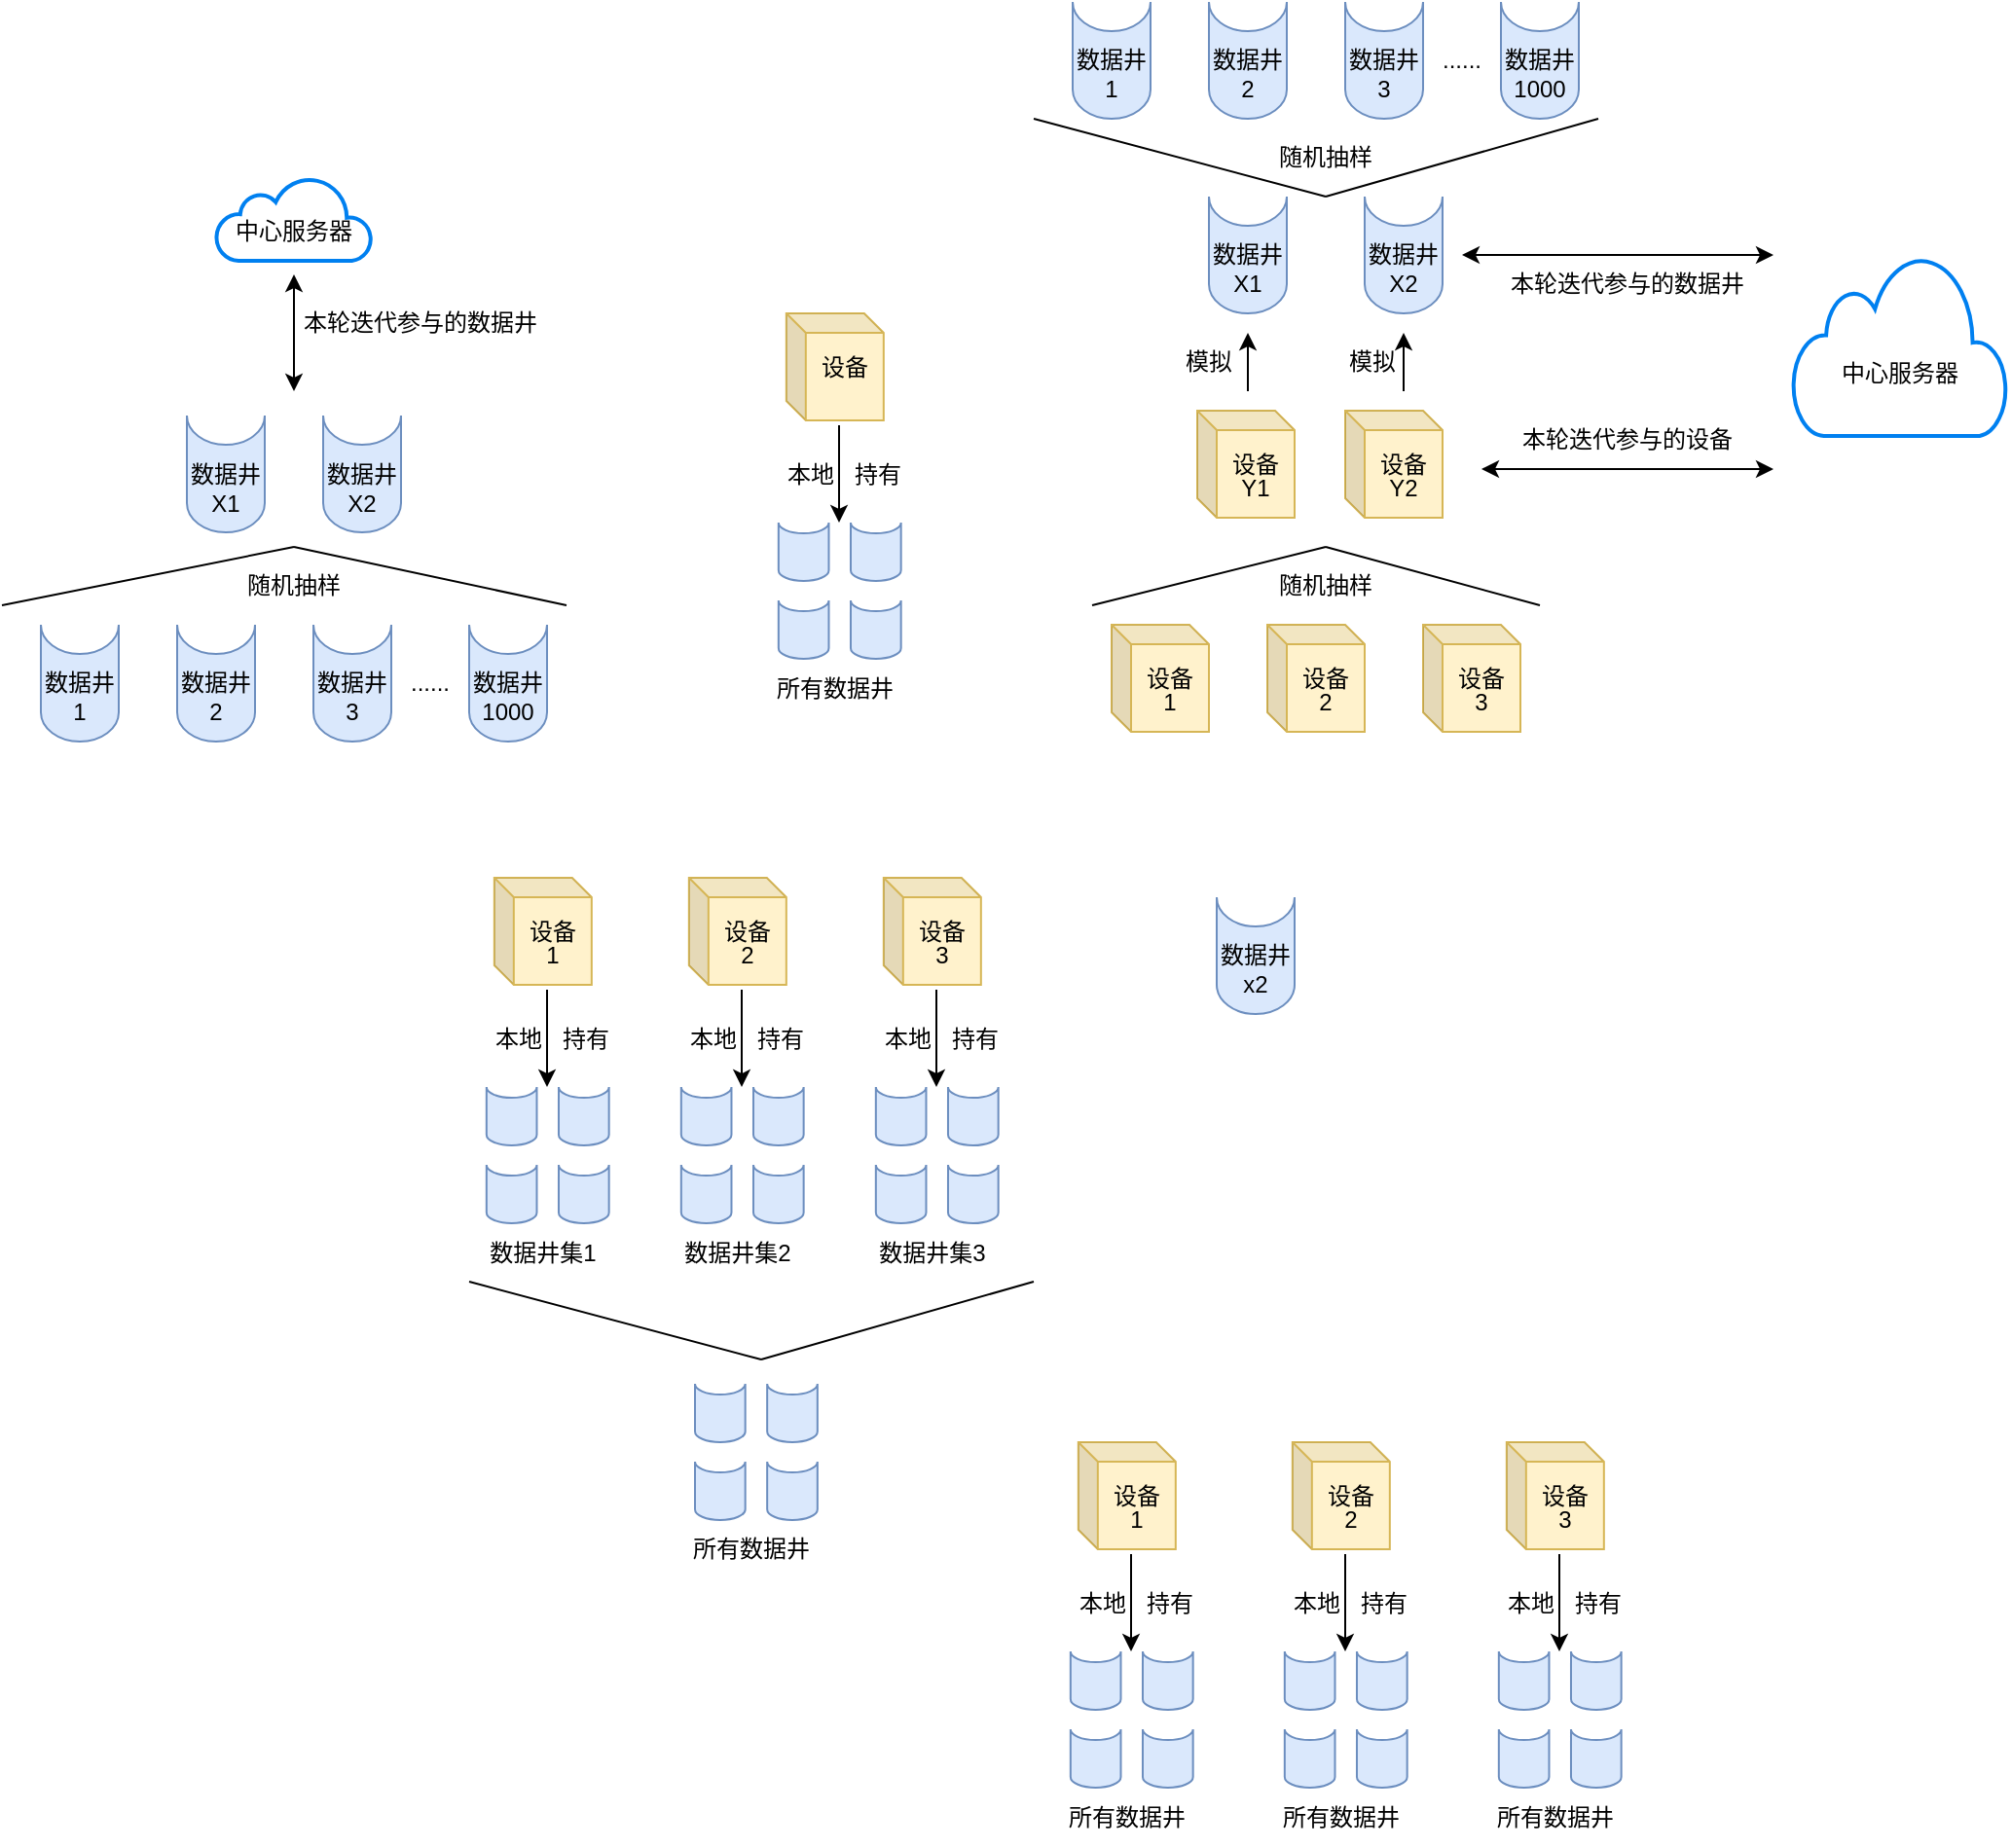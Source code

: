 <mxfile version="21.7.4" type="github">
  <diagram id="fN3Cbw2DqfhjiOd_NkiC" name="第 1 页">
    <mxGraphModel dx="1799" dy="522" grid="1" gridSize="10" guides="1" tooltips="1" connect="1" arrows="1" fold="1" page="1" pageScale="1" pageWidth="827" pageHeight="1169" math="0" shadow="0">
      <root>
        <mxCell id="0" />
        <mxCell id="1" parent="0" />
        <mxCell id="Ag0Fxl8VSpULCYmakODj-46" value="" style="group" parent="1" vertex="1" connectable="0">
          <mxGeometry x="334" y="510" width="60" height="60" as="geometry" />
        </mxCell>
        <mxCell id="Ag0Fxl8VSpULCYmakODj-47" value="" style="shape=cylinder3;whiteSpace=wrap;html=1;boundedLbl=1;backgroundOutline=1;size=15;lid=0;fillColor=#dae8fc;strokeColor=#6c8ebf;" parent="Ag0Fxl8VSpULCYmakODj-46" vertex="1">
          <mxGeometry x="10" width="40" height="60" as="geometry" />
        </mxCell>
        <mxCell id="Ag0Fxl8VSpULCYmakODj-48" value="数据井" style="text;html=1;strokeColor=none;fillColor=none;align=center;verticalAlign=middle;whiteSpace=wrap;rounded=0;" parent="Ag0Fxl8VSpULCYmakODj-46" vertex="1">
          <mxGeometry y="15" width="60" height="30" as="geometry" />
        </mxCell>
        <mxCell id="Ag0Fxl8VSpULCYmakODj-49" value="x2" style="text;html=1;strokeColor=none;fillColor=none;align=center;verticalAlign=middle;whiteSpace=wrap;rounded=0;" parent="Ag0Fxl8VSpULCYmakODj-46" vertex="1">
          <mxGeometry y="30" width="60" height="30" as="geometry" />
        </mxCell>
        <mxCell id="Ag0Fxl8VSpULCYmakODj-60" value="" style="group" parent="1" vertex="1" connectable="0">
          <mxGeometry x="370" y="370" width="60" height="55" as="geometry" />
        </mxCell>
        <mxCell id="Ag0Fxl8VSpULCYmakODj-61" value="" style="shape=cube;whiteSpace=wrap;html=1;boundedLbl=1;backgroundOutline=1;darkOpacity=0.05;darkOpacity2=0.1;size=10;fillColor=#fff2cc;strokeColor=#d6b656;" parent="Ag0Fxl8VSpULCYmakODj-60" vertex="1">
          <mxGeometry width="50" height="55" as="geometry" />
        </mxCell>
        <mxCell id="Ag0Fxl8VSpULCYmakODj-62" value="设备" style="text;html=1;strokeColor=none;fillColor=none;align=center;verticalAlign=middle;whiteSpace=wrap;rounded=0;" parent="Ag0Fxl8VSpULCYmakODj-60" vertex="1">
          <mxGeometry y="12.5" width="60" height="30" as="geometry" />
        </mxCell>
        <mxCell id="Ag0Fxl8VSpULCYmakODj-63" value="2" style="text;html=1;strokeColor=none;fillColor=none;align=center;verticalAlign=middle;whiteSpace=wrap;rounded=0;" parent="Ag0Fxl8VSpULCYmakODj-60" vertex="1">
          <mxGeometry y="25" width="60" height="30" as="geometry" />
        </mxCell>
        <mxCell id="Ag0Fxl8VSpULCYmakODj-66" value="" style="group" parent="1" vertex="1" connectable="0">
          <mxGeometry x="450" y="370" width="60" height="55" as="geometry" />
        </mxCell>
        <mxCell id="Ag0Fxl8VSpULCYmakODj-67" value="" style="shape=cube;whiteSpace=wrap;html=1;boundedLbl=1;backgroundOutline=1;darkOpacity=0.05;darkOpacity2=0.1;size=10;fillColor=#fff2cc;strokeColor=#d6b656;" parent="Ag0Fxl8VSpULCYmakODj-66" vertex="1">
          <mxGeometry width="50" height="55" as="geometry" />
        </mxCell>
        <mxCell id="Ag0Fxl8VSpULCYmakODj-68" value="设备" style="text;html=1;strokeColor=none;fillColor=none;align=center;verticalAlign=middle;whiteSpace=wrap;rounded=0;" parent="Ag0Fxl8VSpULCYmakODj-66" vertex="1">
          <mxGeometry y="12.5" width="60" height="30" as="geometry" />
        </mxCell>
        <mxCell id="Ag0Fxl8VSpULCYmakODj-69" value="3" style="text;html=1;strokeColor=none;fillColor=none;align=center;verticalAlign=middle;whiteSpace=wrap;rounded=0;" parent="Ag0Fxl8VSpULCYmakODj-66" vertex="1">
          <mxGeometry y="25" width="60" height="30" as="geometry" />
        </mxCell>
        <mxCell id="Ag0Fxl8VSpULCYmakODj-89" value="" style="group" parent="1" vertex="1" connectable="0">
          <mxGeometry x="100" y="210" width="82.91" height="207.5" as="geometry" />
        </mxCell>
        <mxCell id="Ag0Fxl8VSpULCYmakODj-10" value="" style="group" parent="Ag0Fxl8VSpULCYmakODj-89" vertex="1" connectable="0">
          <mxGeometry x="22.91" width="60" height="55" as="geometry" />
        </mxCell>
        <mxCell id="Ag0Fxl8VSpULCYmakODj-8" value="" style="shape=cube;whiteSpace=wrap;html=1;boundedLbl=1;backgroundOutline=1;darkOpacity=0.05;darkOpacity2=0.1;size=10;fillColor=#fff2cc;strokeColor=#d6b656;" parent="Ag0Fxl8VSpULCYmakODj-10" vertex="1">
          <mxGeometry width="50" height="55" as="geometry" />
        </mxCell>
        <mxCell id="Ag0Fxl8VSpULCYmakODj-7" value="设备" style="text;html=1;strokeColor=none;fillColor=none;align=center;verticalAlign=middle;whiteSpace=wrap;rounded=0;" parent="Ag0Fxl8VSpULCYmakODj-10" vertex="1">
          <mxGeometry y="12.5" width="60" height="30" as="geometry" />
        </mxCell>
        <mxCell id="Ag0Fxl8VSpULCYmakODj-85" value="" style="group" parent="Ag0Fxl8VSpULCYmakODj-89" vertex="1" connectable="0">
          <mxGeometry x="12.91" y="107.5" width="70" height="100" as="geometry" />
        </mxCell>
        <mxCell id="Ag0Fxl8VSpULCYmakODj-77" value="" style="shape=cylinder3;whiteSpace=wrap;html=1;boundedLbl=1;backgroundOutline=1;size=5.519;lid=0;fillColor=#dae8fc;strokeColor=#6c8ebf;" parent="Ag0Fxl8VSpULCYmakODj-85" vertex="1">
          <mxGeometry x="6" width="25.833" height="30" as="geometry" />
        </mxCell>
        <mxCell id="Ag0Fxl8VSpULCYmakODj-80" value="" style="shape=cylinder3;whiteSpace=wrap;html=1;boundedLbl=1;backgroundOutline=1;size=5.519;lid=0;fillColor=#dae8fc;strokeColor=#6c8ebf;" parent="Ag0Fxl8VSpULCYmakODj-85" vertex="1">
          <mxGeometry x="43.08" width="25.833" height="30" as="geometry" />
        </mxCell>
        <mxCell id="Ag0Fxl8VSpULCYmakODj-81" value="" style="shape=cylinder3;whiteSpace=wrap;html=1;boundedLbl=1;backgroundOutline=1;size=5.519;lid=0;fillColor=#dae8fc;strokeColor=#6c8ebf;" parent="Ag0Fxl8VSpULCYmakODj-85" vertex="1">
          <mxGeometry x="6" y="40" width="25.833" height="30" as="geometry" />
        </mxCell>
        <mxCell id="Ag0Fxl8VSpULCYmakODj-82" value="" style="shape=cylinder3;whiteSpace=wrap;html=1;boundedLbl=1;backgroundOutline=1;size=5.519;lid=0;fillColor=#dae8fc;strokeColor=#6c8ebf;" parent="Ag0Fxl8VSpULCYmakODj-85" vertex="1">
          <mxGeometry x="43.08" y="40" width="25.833" height="30" as="geometry" />
        </mxCell>
        <mxCell id="Ag0Fxl8VSpULCYmakODj-84" value="所有数据井" style="text;html=1;strokeColor=none;fillColor=none;align=center;verticalAlign=middle;whiteSpace=wrap;rounded=0;" parent="Ag0Fxl8VSpULCYmakODj-85" vertex="1">
          <mxGeometry y="70" width="70" height="30" as="geometry" />
        </mxCell>
        <mxCell id="Ag0Fxl8VSpULCYmakODj-86" value="" style="endArrow=classic;html=1;rounded=0;" parent="Ag0Fxl8VSpULCYmakODj-89" edge="1">
          <mxGeometry width="50" height="50" relative="1" as="geometry">
            <mxPoint x="50" y="57.5" as="sourcePoint" />
            <mxPoint x="50" y="107.5" as="targetPoint" />
          </mxGeometry>
        </mxCell>
        <mxCell id="Ag0Fxl8VSpULCYmakODj-87" value="持有" style="text;html=1;strokeColor=none;fillColor=none;align=center;verticalAlign=middle;whiteSpace=wrap;rounded=0;" parent="Ag0Fxl8VSpULCYmakODj-89" vertex="1">
          <mxGeometry x="40" y="67.5" width="60" height="30" as="geometry" />
        </mxCell>
        <mxCell id="Ag0Fxl8VSpULCYmakODj-91" value="本地" style="text;html=1;align=center;verticalAlign=middle;resizable=0;points=[];autosize=1;strokeColor=none;fillColor=none;" parent="Ag0Fxl8VSpULCYmakODj-89" vertex="1">
          <mxGeometry x="10" y="67.5" width="50" height="30" as="geometry" />
        </mxCell>
        <mxCell id="Ag0Fxl8VSpULCYmakODj-90" value="" style="group" parent="1" vertex="1" connectable="0">
          <mxGeometry x="-280" y="140" width="290" height="290" as="geometry" />
        </mxCell>
        <mxCell id="Ag0Fxl8VSpULCYmakODj-13" value="" style="group" parent="Ag0Fxl8VSpULCYmakODj-90" vertex="1" connectable="0">
          <mxGeometry x="110" width="80" height="43" as="geometry" />
        </mxCell>
        <mxCell id="Ag0Fxl8VSpULCYmakODj-11" value="" style="html=1;verticalLabelPosition=bottom;align=center;labelBackgroundColor=#ffffff;verticalAlign=top;strokeWidth=2;strokeColor=#0080F0;shadow=0;dashed=0;shape=mxgraph.ios7.icons.cloud;" parent="Ag0Fxl8VSpULCYmakODj-13" vertex="1">
          <mxGeometry width="80" height="43" as="geometry" />
        </mxCell>
        <mxCell id="Ag0Fxl8VSpULCYmakODj-12" value="中心服务器" style="text;html=1;strokeColor=none;fillColor=none;align=center;verticalAlign=middle;whiteSpace=wrap;rounded=0;" parent="Ag0Fxl8VSpULCYmakODj-13" vertex="1">
          <mxGeometry x="5" y="13" width="70" height="30" as="geometry" />
        </mxCell>
        <mxCell id="Ag0Fxl8VSpULCYmakODj-34" value="" style="group" parent="Ag0Fxl8VSpULCYmakODj-90" vertex="1" connectable="0">
          <mxGeometry x="10" y="230" width="280" height="60" as="geometry" />
        </mxCell>
        <mxCell id="Ag0Fxl8VSpULCYmakODj-5" value="" style="group" parent="Ag0Fxl8VSpULCYmakODj-34" vertex="1" connectable="0">
          <mxGeometry width="60" height="60" as="geometry" />
        </mxCell>
        <mxCell id="Ag0Fxl8VSpULCYmakODj-1" value="" style="shape=cylinder3;whiteSpace=wrap;html=1;boundedLbl=1;backgroundOutline=1;size=15;lid=0;fillColor=#dae8fc;strokeColor=#6c8ebf;" parent="Ag0Fxl8VSpULCYmakODj-5" vertex="1">
          <mxGeometry x="10" width="40" height="60" as="geometry" />
        </mxCell>
        <mxCell id="Ag0Fxl8VSpULCYmakODj-3" value="数据井" style="text;html=1;strokeColor=none;fillColor=none;align=center;verticalAlign=middle;whiteSpace=wrap;rounded=0;" parent="Ag0Fxl8VSpULCYmakODj-5" vertex="1">
          <mxGeometry y="15" width="60" height="30" as="geometry" />
        </mxCell>
        <mxCell id="Ag0Fxl8VSpULCYmakODj-4" value="1" style="text;html=1;strokeColor=none;fillColor=none;align=center;verticalAlign=middle;whiteSpace=wrap;rounded=0;" parent="Ag0Fxl8VSpULCYmakODj-5" vertex="1">
          <mxGeometry y="30" width="60" height="30" as="geometry" />
        </mxCell>
        <mxCell id="Ag0Fxl8VSpULCYmakODj-14" value="" style="group" parent="Ag0Fxl8VSpULCYmakODj-34" vertex="1" connectable="0">
          <mxGeometry x="70" width="60" height="60" as="geometry" />
        </mxCell>
        <mxCell id="Ag0Fxl8VSpULCYmakODj-15" value="" style="shape=cylinder3;whiteSpace=wrap;html=1;boundedLbl=1;backgroundOutline=1;size=15;lid=0;fillColor=#dae8fc;strokeColor=#6c8ebf;" parent="Ag0Fxl8VSpULCYmakODj-14" vertex="1">
          <mxGeometry x="10" width="40" height="60" as="geometry" />
        </mxCell>
        <mxCell id="Ag0Fxl8VSpULCYmakODj-16" value="数据井" style="text;html=1;strokeColor=none;fillColor=none;align=center;verticalAlign=middle;whiteSpace=wrap;rounded=0;" parent="Ag0Fxl8VSpULCYmakODj-14" vertex="1">
          <mxGeometry y="15" width="60" height="30" as="geometry" />
        </mxCell>
        <mxCell id="Ag0Fxl8VSpULCYmakODj-17" value="2" style="text;html=1;strokeColor=none;fillColor=none;align=center;verticalAlign=middle;whiteSpace=wrap;rounded=0;" parent="Ag0Fxl8VSpULCYmakODj-14" vertex="1">
          <mxGeometry y="30" width="60" height="30" as="geometry" />
        </mxCell>
        <mxCell id="Ag0Fxl8VSpULCYmakODj-18" value="" style="group" parent="Ag0Fxl8VSpULCYmakODj-34" vertex="1" connectable="0">
          <mxGeometry x="220" width="60" height="60" as="geometry" />
        </mxCell>
        <mxCell id="Ag0Fxl8VSpULCYmakODj-19" value="" style="shape=cylinder3;whiteSpace=wrap;html=1;boundedLbl=1;backgroundOutline=1;size=15;lid=0;fillColor=#dae8fc;strokeColor=#6c8ebf;" parent="Ag0Fxl8VSpULCYmakODj-18" vertex="1">
          <mxGeometry x="10" width="40" height="60" as="geometry" />
        </mxCell>
        <mxCell id="Ag0Fxl8VSpULCYmakODj-20" value="数据井" style="text;html=1;strokeColor=none;fillColor=none;align=center;verticalAlign=middle;whiteSpace=wrap;rounded=0;" parent="Ag0Fxl8VSpULCYmakODj-18" vertex="1">
          <mxGeometry y="15" width="60" height="30" as="geometry" />
        </mxCell>
        <mxCell id="Ag0Fxl8VSpULCYmakODj-21" value="1000" style="text;html=1;strokeColor=none;fillColor=none;align=center;verticalAlign=middle;whiteSpace=wrap;rounded=0;" parent="Ag0Fxl8VSpULCYmakODj-18" vertex="1">
          <mxGeometry y="30" width="60" height="30" as="geometry" />
        </mxCell>
        <mxCell id="Ag0Fxl8VSpULCYmakODj-22" value="......" style="text;html=1;strokeColor=none;fillColor=none;align=center;verticalAlign=middle;whiteSpace=wrap;rounded=0;" parent="Ag0Fxl8VSpULCYmakODj-34" vertex="1">
          <mxGeometry x="180" y="15" width="60" height="30" as="geometry" />
        </mxCell>
        <mxCell id="Ag0Fxl8VSpULCYmakODj-29" value="" style="group" parent="Ag0Fxl8VSpULCYmakODj-34" vertex="1" connectable="0">
          <mxGeometry x="140" width="60" height="60" as="geometry" />
        </mxCell>
        <mxCell id="Ag0Fxl8VSpULCYmakODj-30" value="" style="shape=cylinder3;whiteSpace=wrap;html=1;boundedLbl=1;backgroundOutline=1;size=15;lid=0;fillColor=#dae8fc;strokeColor=#6c8ebf;" parent="Ag0Fxl8VSpULCYmakODj-29" vertex="1">
          <mxGeometry x="10" width="40" height="60" as="geometry" />
        </mxCell>
        <mxCell id="Ag0Fxl8VSpULCYmakODj-31" value="数据井" style="text;html=1;strokeColor=none;fillColor=none;align=center;verticalAlign=middle;whiteSpace=wrap;rounded=0;" parent="Ag0Fxl8VSpULCYmakODj-29" vertex="1">
          <mxGeometry y="15" width="60" height="30" as="geometry" />
        </mxCell>
        <mxCell id="Ag0Fxl8VSpULCYmakODj-32" value="3" style="text;html=1;strokeColor=none;fillColor=none;align=center;verticalAlign=middle;whiteSpace=wrap;rounded=0;" parent="Ag0Fxl8VSpULCYmakODj-29" vertex="1">
          <mxGeometry y="30" width="60" height="30" as="geometry" />
        </mxCell>
        <mxCell id="Ag0Fxl8VSpULCYmakODj-35" value="" style="endArrow=none;html=1;rounded=0;" parent="Ag0Fxl8VSpULCYmakODj-90" edge="1">
          <mxGeometry width="50" height="50" relative="1" as="geometry">
            <mxPoint x="150" y="190" as="sourcePoint" />
            <mxPoint x="290" y="220" as="targetPoint" />
          </mxGeometry>
        </mxCell>
        <mxCell id="Ag0Fxl8VSpULCYmakODj-40" value="" style="endArrow=none;html=1;rounded=0;" parent="Ag0Fxl8VSpULCYmakODj-90" edge="1">
          <mxGeometry width="50" height="50" relative="1" as="geometry">
            <mxPoint x="150" y="190" as="sourcePoint" />
            <mxPoint y="220" as="targetPoint" />
          </mxGeometry>
        </mxCell>
        <mxCell id="Ag0Fxl8VSpULCYmakODj-56" value="随机抽样" style="text;html=1;strokeColor=none;fillColor=none;align=center;verticalAlign=middle;whiteSpace=wrap;rounded=0;" parent="Ag0Fxl8VSpULCYmakODj-90" vertex="1">
          <mxGeometry x="120" y="195" width="60" height="30" as="geometry" />
        </mxCell>
        <mxCell id="Ag0Fxl8VSpULCYmakODj-58" value="" style="endArrow=classic;startArrow=classic;html=1;rounded=0;" parent="Ag0Fxl8VSpULCYmakODj-90" edge="1">
          <mxGeometry width="50" height="50" relative="1" as="geometry">
            <mxPoint x="150" y="110" as="sourcePoint" />
            <mxPoint x="150" y="50" as="targetPoint" />
          </mxGeometry>
        </mxCell>
        <mxCell id="Ag0Fxl8VSpULCYmakODj-59" value="本轮迭代参与的数据井" style="text;html=1;strokeColor=none;fillColor=none;align=center;verticalAlign=middle;whiteSpace=wrap;rounded=0;" parent="Ag0Fxl8VSpULCYmakODj-90" vertex="1">
          <mxGeometry x="150" y="60" width="130" height="30" as="geometry" />
        </mxCell>
        <mxCell id="Ag0Fxl8VSpULCYmakODj-65" value="" style="group" parent="Ag0Fxl8VSpULCYmakODj-90" vertex="1" connectable="0">
          <mxGeometry x="85" y="122.5" width="130" height="60" as="geometry" />
        </mxCell>
        <mxCell id="Ag0Fxl8VSpULCYmakODj-24" value="" style="group" parent="Ag0Fxl8VSpULCYmakODj-65" vertex="1" connectable="0">
          <mxGeometry width="60" height="60" as="geometry" />
        </mxCell>
        <mxCell id="Ag0Fxl8VSpULCYmakODj-25" value="" style="shape=cylinder3;whiteSpace=wrap;html=1;boundedLbl=1;backgroundOutline=1;size=15;lid=0;fillColor=#dae8fc;strokeColor=#6c8ebf;" parent="Ag0Fxl8VSpULCYmakODj-24" vertex="1">
          <mxGeometry x="10" width="40" height="60" as="geometry" />
        </mxCell>
        <mxCell id="Ag0Fxl8VSpULCYmakODj-26" value="数据井" style="text;html=1;strokeColor=none;fillColor=none;align=center;verticalAlign=middle;whiteSpace=wrap;rounded=0;" parent="Ag0Fxl8VSpULCYmakODj-24" vertex="1">
          <mxGeometry y="15" width="60" height="30" as="geometry" />
        </mxCell>
        <mxCell id="Ag0Fxl8VSpULCYmakODj-27" value="X1" style="text;html=1;strokeColor=none;fillColor=none;align=center;verticalAlign=middle;whiteSpace=wrap;rounded=0;" parent="Ag0Fxl8VSpULCYmakODj-24" vertex="1">
          <mxGeometry y="30" width="60" height="30" as="geometry" />
        </mxCell>
        <mxCell id="Ag0Fxl8VSpULCYmakODj-41" value="" style="group" parent="Ag0Fxl8VSpULCYmakODj-65" vertex="1" connectable="0">
          <mxGeometry x="70" width="60" height="60" as="geometry" />
        </mxCell>
        <mxCell id="Ag0Fxl8VSpULCYmakODj-42" value="" style="shape=cylinder3;whiteSpace=wrap;html=1;boundedLbl=1;backgroundOutline=1;size=15;lid=0;fillColor=#dae8fc;strokeColor=#6c8ebf;" parent="Ag0Fxl8VSpULCYmakODj-41" vertex="1">
          <mxGeometry x="10" width="40" height="60" as="geometry" />
        </mxCell>
        <mxCell id="Ag0Fxl8VSpULCYmakODj-43" value="数据井" style="text;html=1;strokeColor=none;fillColor=none;align=center;verticalAlign=middle;whiteSpace=wrap;rounded=0;" parent="Ag0Fxl8VSpULCYmakODj-41" vertex="1">
          <mxGeometry y="15" width="60" height="30" as="geometry" />
        </mxCell>
        <mxCell id="Ag0Fxl8VSpULCYmakODj-44" value="X2" style="text;html=1;strokeColor=none;fillColor=none;align=center;verticalAlign=middle;whiteSpace=wrap;rounded=0;" parent="Ag0Fxl8VSpULCYmakODj-41" vertex="1">
          <mxGeometry y="30" width="60" height="30" as="geometry" />
        </mxCell>
        <mxCell id="Ag0Fxl8VSpULCYmakODj-97" value="" style="group" parent="1" vertex="1" connectable="0">
          <mxGeometry x="290" y="370" width="60" height="55" as="geometry" />
        </mxCell>
        <mxCell id="Ag0Fxl8VSpULCYmakODj-98" value="" style="shape=cube;whiteSpace=wrap;html=1;boundedLbl=1;backgroundOutline=1;darkOpacity=0.05;darkOpacity2=0.1;size=10;fillColor=#fff2cc;strokeColor=#d6b656;" parent="Ag0Fxl8VSpULCYmakODj-97" vertex="1">
          <mxGeometry width="50" height="55" as="geometry" />
        </mxCell>
        <mxCell id="Ag0Fxl8VSpULCYmakODj-99" value="设备" style="text;html=1;strokeColor=none;fillColor=none;align=center;verticalAlign=middle;whiteSpace=wrap;rounded=0;" parent="Ag0Fxl8VSpULCYmakODj-97" vertex="1">
          <mxGeometry y="12.5" width="60" height="30" as="geometry" />
        </mxCell>
        <mxCell id="Ag0Fxl8VSpULCYmakODj-100" value="1" style="text;html=1;strokeColor=none;fillColor=none;align=center;verticalAlign=middle;whiteSpace=wrap;rounded=0;" parent="Ag0Fxl8VSpULCYmakODj-97" vertex="1">
          <mxGeometry y="25" width="60" height="30" as="geometry" />
        </mxCell>
        <mxCell id="Ag0Fxl8VSpULCYmakODj-101" value="" style="endArrow=none;html=1;rounded=0;" parent="1" edge="1">
          <mxGeometry width="50" height="50" relative="1" as="geometry">
            <mxPoint x="400" y="330" as="sourcePoint" />
            <mxPoint x="510" y="360" as="targetPoint" />
          </mxGeometry>
        </mxCell>
        <mxCell id="Ag0Fxl8VSpULCYmakODj-102" value="" style="endArrow=none;html=1;rounded=0;" parent="1" edge="1">
          <mxGeometry width="50" height="50" relative="1" as="geometry">
            <mxPoint x="400" y="330" as="sourcePoint" />
            <mxPoint x="280" y="360" as="targetPoint" />
          </mxGeometry>
        </mxCell>
        <mxCell id="Ag0Fxl8VSpULCYmakODj-103" value="随机抽样" style="text;html=1;strokeColor=none;fillColor=none;align=center;verticalAlign=middle;whiteSpace=wrap;rounded=0;" parent="1" vertex="1">
          <mxGeometry x="370" y="335" width="60" height="30" as="geometry" />
        </mxCell>
        <mxCell id="Ag0Fxl8VSpULCYmakODj-104" value="" style="group" parent="1" vertex="1" connectable="0">
          <mxGeometry x="410" y="260" width="60" height="55" as="geometry" />
        </mxCell>
        <mxCell id="Ag0Fxl8VSpULCYmakODj-105" value="" style="shape=cube;whiteSpace=wrap;html=1;boundedLbl=1;backgroundOutline=1;darkOpacity=0.05;darkOpacity2=0.1;size=10;fillColor=#fff2cc;strokeColor=#d6b656;" parent="Ag0Fxl8VSpULCYmakODj-104" vertex="1">
          <mxGeometry width="50" height="55" as="geometry" />
        </mxCell>
        <mxCell id="Ag0Fxl8VSpULCYmakODj-106" value="设备" style="text;html=1;strokeColor=none;fillColor=none;align=center;verticalAlign=middle;whiteSpace=wrap;rounded=0;" parent="Ag0Fxl8VSpULCYmakODj-104" vertex="1">
          <mxGeometry y="12.5" width="60" height="30" as="geometry" />
        </mxCell>
        <mxCell id="Ag0Fxl8VSpULCYmakODj-107" value="Y2" style="text;html=1;strokeColor=none;fillColor=none;align=center;verticalAlign=middle;whiteSpace=wrap;rounded=0;" parent="Ag0Fxl8VSpULCYmakODj-104" vertex="1">
          <mxGeometry y="25" width="60" height="30" as="geometry" />
        </mxCell>
        <mxCell id="Ag0Fxl8VSpULCYmakODj-108" value="" style="group" parent="1" vertex="1" connectable="0">
          <mxGeometry x="334" y="260" width="60" height="55" as="geometry" />
        </mxCell>
        <mxCell id="Ag0Fxl8VSpULCYmakODj-109" value="" style="shape=cube;whiteSpace=wrap;html=1;boundedLbl=1;backgroundOutline=1;darkOpacity=0.05;darkOpacity2=0.1;size=10;fillColor=#fff2cc;strokeColor=#d6b656;" parent="Ag0Fxl8VSpULCYmakODj-108" vertex="1">
          <mxGeometry width="50" height="55" as="geometry" />
        </mxCell>
        <mxCell id="Ag0Fxl8VSpULCYmakODj-110" value="设备" style="text;html=1;strokeColor=none;fillColor=none;align=center;verticalAlign=middle;whiteSpace=wrap;rounded=0;" parent="Ag0Fxl8VSpULCYmakODj-108" vertex="1">
          <mxGeometry y="12.5" width="60" height="30" as="geometry" />
        </mxCell>
        <mxCell id="Ag0Fxl8VSpULCYmakODj-111" value="Y1" style="text;html=1;strokeColor=none;fillColor=none;align=center;verticalAlign=middle;whiteSpace=wrap;rounded=0;" parent="Ag0Fxl8VSpULCYmakODj-108" vertex="1">
          <mxGeometry y="25" width="60" height="30" as="geometry" />
        </mxCell>
        <mxCell id="Ag0Fxl8VSpULCYmakODj-112" value="" style="endArrow=classic;html=1;rounded=0;" parent="1" edge="1">
          <mxGeometry width="50" height="50" relative="1" as="geometry">
            <mxPoint x="360" y="250" as="sourcePoint" />
            <mxPoint x="360" y="220" as="targetPoint" />
          </mxGeometry>
        </mxCell>
        <mxCell id="Ag0Fxl8VSpULCYmakODj-127" value="" style="group" parent="1" vertex="1" connectable="0">
          <mxGeometry x="330" y="150" width="60" height="60" as="geometry" />
        </mxCell>
        <mxCell id="Ag0Fxl8VSpULCYmakODj-128" value="" style="shape=cylinder3;whiteSpace=wrap;html=1;boundedLbl=1;backgroundOutline=1;size=15;lid=0;fillColor=#dae8fc;strokeColor=#6c8ebf;" parent="Ag0Fxl8VSpULCYmakODj-127" vertex="1">
          <mxGeometry x="10" width="40" height="60" as="geometry" />
        </mxCell>
        <mxCell id="Ag0Fxl8VSpULCYmakODj-129" value="数据井" style="text;html=1;strokeColor=none;fillColor=none;align=center;verticalAlign=middle;whiteSpace=wrap;rounded=0;" parent="Ag0Fxl8VSpULCYmakODj-127" vertex="1">
          <mxGeometry y="15" width="60" height="30" as="geometry" />
        </mxCell>
        <mxCell id="Ag0Fxl8VSpULCYmakODj-130" value="X1" style="text;html=1;strokeColor=none;fillColor=none;align=center;verticalAlign=middle;whiteSpace=wrap;rounded=0;" parent="Ag0Fxl8VSpULCYmakODj-127" vertex="1">
          <mxGeometry y="30" width="60" height="30" as="geometry" />
        </mxCell>
        <mxCell id="Ag0Fxl8VSpULCYmakODj-131" value="模拟" style="text;html=1;strokeColor=none;fillColor=none;align=center;verticalAlign=middle;whiteSpace=wrap;rounded=0;" parent="1" vertex="1">
          <mxGeometry x="310" y="220" width="60" height="30" as="geometry" />
        </mxCell>
        <mxCell id="Ag0Fxl8VSpULCYmakODj-134" value="" style="endArrow=classic;html=1;rounded=0;" parent="1" edge="1">
          <mxGeometry width="50" height="50" relative="1" as="geometry">
            <mxPoint x="440" y="250" as="sourcePoint" />
            <mxPoint x="440" y="220" as="targetPoint" />
          </mxGeometry>
        </mxCell>
        <mxCell id="Ag0Fxl8VSpULCYmakODj-135" value="" style="group" parent="1" vertex="1" connectable="0">
          <mxGeometry x="410" y="150" width="60" height="60" as="geometry" />
        </mxCell>
        <mxCell id="Ag0Fxl8VSpULCYmakODj-136" value="" style="shape=cylinder3;whiteSpace=wrap;html=1;boundedLbl=1;backgroundOutline=1;size=15;lid=0;fillColor=#dae8fc;strokeColor=#6c8ebf;" parent="Ag0Fxl8VSpULCYmakODj-135" vertex="1">
          <mxGeometry x="10" width="40" height="60" as="geometry" />
        </mxCell>
        <mxCell id="Ag0Fxl8VSpULCYmakODj-137" value="数据井" style="text;html=1;strokeColor=none;fillColor=none;align=center;verticalAlign=middle;whiteSpace=wrap;rounded=0;" parent="Ag0Fxl8VSpULCYmakODj-135" vertex="1">
          <mxGeometry y="15" width="60" height="30" as="geometry" />
        </mxCell>
        <mxCell id="Ag0Fxl8VSpULCYmakODj-138" value="X2" style="text;html=1;strokeColor=none;fillColor=none;align=center;verticalAlign=middle;whiteSpace=wrap;rounded=0;" parent="Ag0Fxl8VSpULCYmakODj-135" vertex="1">
          <mxGeometry y="30" width="60" height="30" as="geometry" />
        </mxCell>
        <mxCell id="Ag0Fxl8VSpULCYmakODj-139" value="模拟" style="text;html=1;strokeColor=none;fillColor=none;align=center;verticalAlign=middle;whiteSpace=wrap;rounded=0;" parent="1" vertex="1">
          <mxGeometry x="394" y="220" width="60" height="30" as="geometry" />
        </mxCell>
        <mxCell id="Ag0Fxl8VSpULCYmakODj-140" value="" style="group" parent="1" vertex="1" connectable="0">
          <mxGeometry x="260" y="50" width="280" height="60" as="geometry" />
        </mxCell>
        <mxCell id="Ag0Fxl8VSpULCYmakODj-141" value="" style="group" parent="Ag0Fxl8VSpULCYmakODj-140" vertex="1" connectable="0">
          <mxGeometry width="60" height="60" as="geometry" />
        </mxCell>
        <mxCell id="Ag0Fxl8VSpULCYmakODj-142" value="" style="shape=cylinder3;whiteSpace=wrap;html=1;boundedLbl=1;backgroundOutline=1;size=15;lid=0;fillColor=#dae8fc;strokeColor=#6c8ebf;" parent="Ag0Fxl8VSpULCYmakODj-141" vertex="1">
          <mxGeometry x="10" width="40" height="60" as="geometry" />
        </mxCell>
        <mxCell id="Ag0Fxl8VSpULCYmakODj-143" value="数据井" style="text;html=1;strokeColor=none;fillColor=none;align=center;verticalAlign=middle;whiteSpace=wrap;rounded=0;" parent="Ag0Fxl8VSpULCYmakODj-141" vertex="1">
          <mxGeometry y="15" width="60" height="30" as="geometry" />
        </mxCell>
        <mxCell id="Ag0Fxl8VSpULCYmakODj-144" value="1" style="text;html=1;strokeColor=none;fillColor=none;align=center;verticalAlign=middle;whiteSpace=wrap;rounded=0;" parent="Ag0Fxl8VSpULCYmakODj-141" vertex="1">
          <mxGeometry y="30" width="60" height="30" as="geometry" />
        </mxCell>
        <mxCell id="Ag0Fxl8VSpULCYmakODj-145" value="" style="group" parent="Ag0Fxl8VSpULCYmakODj-140" vertex="1" connectable="0">
          <mxGeometry x="70" width="60" height="60" as="geometry" />
        </mxCell>
        <mxCell id="Ag0Fxl8VSpULCYmakODj-146" value="" style="shape=cylinder3;whiteSpace=wrap;html=1;boundedLbl=1;backgroundOutline=1;size=15;lid=0;fillColor=#dae8fc;strokeColor=#6c8ebf;" parent="Ag0Fxl8VSpULCYmakODj-145" vertex="1">
          <mxGeometry x="10" width="40" height="60" as="geometry" />
        </mxCell>
        <mxCell id="Ag0Fxl8VSpULCYmakODj-147" value="数据井" style="text;html=1;strokeColor=none;fillColor=none;align=center;verticalAlign=middle;whiteSpace=wrap;rounded=0;" parent="Ag0Fxl8VSpULCYmakODj-145" vertex="1">
          <mxGeometry y="15" width="60" height="30" as="geometry" />
        </mxCell>
        <mxCell id="Ag0Fxl8VSpULCYmakODj-148" value="2" style="text;html=1;strokeColor=none;fillColor=none;align=center;verticalAlign=middle;whiteSpace=wrap;rounded=0;" parent="Ag0Fxl8VSpULCYmakODj-145" vertex="1">
          <mxGeometry y="30" width="60" height="30" as="geometry" />
        </mxCell>
        <mxCell id="Ag0Fxl8VSpULCYmakODj-149" value="" style="group" parent="Ag0Fxl8VSpULCYmakODj-140" vertex="1" connectable="0">
          <mxGeometry x="220" width="60" height="60" as="geometry" />
        </mxCell>
        <mxCell id="Ag0Fxl8VSpULCYmakODj-150" value="" style="shape=cylinder3;whiteSpace=wrap;html=1;boundedLbl=1;backgroundOutline=1;size=15;lid=0;fillColor=#dae8fc;strokeColor=#6c8ebf;" parent="Ag0Fxl8VSpULCYmakODj-149" vertex="1">
          <mxGeometry x="10" width="40" height="60" as="geometry" />
        </mxCell>
        <mxCell id="Ag0Fxl8VSpULCYmakODj-151" value="数据井" style="text;html=1;strokeColor=none;fillColor=none;align=center;verticalAlign=middle;whiteSpace=wrap;rounded=0;" parent="Ag0Fxl8VSpULCYmakODj-149" vertex="1">
          <mxGeometry y="15" width="60" height="30" as="geometry" />
        </mxCell>
        <mxCell id="Ag0Fxl8VSpULCYmakODj-152" value="1000" style="text;html=1;strokeColor=none;fillColor=none;align=center;verticalAlign=middle;whiteSpace=wrap;rounded=0;" parent="Ag0Fxl8VSpULCYmakODj-149" vertex="1">
          <mxGeometry y="30" width="60" height="30" as="geometry" />
        </mxCell>
        <mxCell id="Ag0Fxl8VSpULCYmakODj-153" value="......" style="text;html=1;strokeColor=none;fillColor=none;align=center;verticalAlign=middle;whiteSpace=wrap;rounded=0;" parent="Ag0Fxl8VSpULCYmakODj-140" vertex="1">
          <mxGeometry x="180" y="15" width="60" height="30" as="geometry" />
        </mxCell>
        <mxCell id="Ag0Fxl8VSpULCYmakODj-154" value="" style="group" parent="Ag0Fxl8VSpULCYmakODj-140" vertex="1" connectable="0">
          <mxGeometry x="140" width="60" height="60" as="geometry" />
        </mxCell>
        <mxCell id="Ag0Fxl8VSpULCYmakODj-155" value="" style="shape=cylinder3;whiteSpace=wrap;html=1;boundedLbl=1;backgroundOutline=1;size=15;lid=0;fillColor=#dae8fc;strokeColor=#6c8ebf;" parent="Ag0Fxl8VSpULCYmakODj-154" vertex="1">
          <mxGeometry x="10" width="40" height="60" as="geometry" />
        </mxCell>
        <mxCell id="Ag0Fxl8VSpULCYmakODj-156" value="数据井" style="text;html=1;strokeColor=none;fillColor=none;align=center;verticalAlign=middle;whiteSpace=wrap;rounded=0;" parent="Ag0Fxl8VSpULCYmakODj-154" vertex="1">
          <mxGeometry y="15" width="60" height="30" as="geometry" />
        </mxCell>
        <mxCell id="Ag0Fxl8VSpULCYmakODj-157" value="3" style="text;html=1;strokeColor=none;fillColor=none;align=center;verticalAlign=middle;whiteSpace=wrap;rounded=0;" parent="Ag0Fxl8VSpULCYmakODj-154" vertex="1">
          <mxGeometry y="30" width="60" height="30" as="geometry" />
        </mxCell>
        <mxCell id="Ag0Fxl8VSpULCYmakODj-158" value="" style="endArrow=none;html=1;rounded=0;entryX=1;entryY=1;entryDx=0;entryDy=0;" parent="1" target="Ag0Fxl8VSpULCYmakODj-152" edge="1">
          <mxGeometry width="50" height="50" relative="1" as="geometry">
            <mxPoint x="400" y="150" as="sourcePoint" />
            <mxPoint x="540" y="158.571" as="targetPoint" />
          </mxGeometry>
        </mxCell>
        <mxCell id="Ag0Fxl8VSpULCYmakODj-159" value="" style="endArrow=none;html=1;rounded=0;exitX=0.5;exitY=1;exitDx=0;exitDy=0;" parent="1" source="Ag0Fxl8VSpULCYmakODj-160" edge="1">
          <mxGeometry width="50" height="50" relative="1" as="geometry">
            <mxPoint x="400" y="120" as="sourcePoint" />
            <mxPoint x="250" y="110" as="targetPoint" />
          </mxGeometry>
        </mxCell>
        <mxCell id="Ag0Fxl8VSpULCYmakODj-160" value="随机抽样" style="text;html=1;strokeColor=none;fillColor=none;align=center;verticalAlign=middle;whiteSpace=wrap;rounded=0;" parent="1" vertex="1">
          <mxGeometry x="370" y="110" width="60" height="40" as="geometry" />
        </mxCell>
        <mxCell id="Ag0Fxl8VSpULCYmakODj-162" value="" style="group" parent="1" vertex="1" connectable="0">
          <mxGeometry x="640" y="180" width="110" height="93" as="geometry" />
        </mxCell>
        <mxCell id="Ag0Fxl8VSpULCYmakODj-163" value="" style="html=1;verticalLabelPosition=bottom;align=center;labelBackgroundColor=#ffffff;verticalAlign=top;strokeWidth=2;strokeColor=#0080F0;shadow=0;dashed=0;shape=mxgraph.ios7.icons.cloud;" parent="Ag0Fxl8VSpULCYmakODj-162" vertex="1">
          <mxGeometry width="110" height="93" as="geometry" />
        </mxCell>
        <mxCell id="Ag0Fxl8VSpULCYmakODj-164" value="中心服务器" style="text;html=1;strokeColor=none;fillColor=none;align=center;verticalAlign=middle;whiteSpace=wrap;rounded=0;" parent="Ag0Fxl8VSpULCYmakODj-162" vertex="1">
          <mxGeometry x="6.875" y="28.116" width="96.25" height="64.884" as="geometry" />
        </mxCell>
        <mxCell id="Ag0Fxl8VSpULCYmakODj-165" value="" style="endArrow=classic;startArrow=classic;html=1;rounded=0;" parent="1" edge="1">
          <mxGeometry width="50" height="50" relative="1" as="geometry">
            <mxPoint x="480" y="290" as="sourcePoint" />
            <mxPoint x="630" y="290" as="targetPoint" />
          </mxGeometry>
        </mxCell>
        <mxCell id="Ag0Fxl8VSpULCYmakODj-166" value="本轮迭代参与的设备" style="text;html=1;strokeColor=none;fillColor=none;align=center;verticalAlign=middle;whiteSpace=wrap;rounded=0;" parent="1" vertex="1">
          <mxGeometry x="490" y="260" width="130" height="30" as="geometry" />
        </mxCell>
        <mxCell id="Ag0Fxl8VSpULCYmakODj-167" value="本轮迭代参与的数据井" style="text;html=1;strokeColor=none;fillColor=none;align=center;verticalAlign=middle;whiteSpace=wrap;rounded=0;" parent="1" vertex="1">
          <mxGeometry x="490" y="180" width="130" height="30" as="geometry" />
        </mxCell>
        <mxCell id="Ag0Fxl8VSpULCYmakODj-168" value="" style="endArrow=classic;startArrow=classic;html=1;rounded=0;exitX=1;exitY=0;exitDx=0;exitDy=0;" parent="1" source="Ag0Fxl8VSpULCYmakODj-138" edge="1">
          <mxGeometry width="50" height="50" relative="1" as="geometry">
            <mxPoint x="490" y="300" as="sourcePoint" />
            <mxPoint x="630" y="180" as="targetPoint" />
          </mxGeometry>
        </mxCell>
        <mxCell id="9bKlJ_H8mVaSKbVDOs7M-1" value="" style="group" vertex="1" connectable="0" parent="1">
          <mxGeometry x="-50" y="500" width="82.91" height="207.5" as="geometry" />
        </mxCell>
        <mxCell id="9bKlJ_H8mVaSKbVDOs7M-2" value="" style="group" vertex="1" connectable="0" parent="9bKlJ_H8mVaSKbVDOs7M-1">
          <mxGeometry x="22.91" width="60" height="55" as="geometry" />
        </mxCell>
        <mxCell id="9bKlJ_H8mVaSKbVDOs7M-3" value="" style="shape=cube;whiteSpace=wrap;html=1;boundedLbl=1;backgroundOutline=1;darkOpacity=0.05;darkOpacity2=0.1;size=10;fillColor=#fff2cc;strokeColor=#d6b656;" vertex="1" parent="9bKlJ_H8mVaSKbVDOs7M-2">
          <mxGeometry width="50" height="55" as="geometry" />
        </mxCell>
        <mxCell id="9bKlJ_H8mVaSKbVDOs7M-4" value="设备" style="text;html=1;strokeColor=none;fillColor=none;align=center;verticalAlign=middle;whiteSpace=wrap;rounded=0;" vertex="1" parent="9bKlJ_H8mVaSKbVDOs7M-2">
          <mxGeometry y="12.5" width="60" height="30" as="geometry" />
        </mxCell>
        <mxCell id="9bKlJ_H8mVaSKbVDOs7M-17" value="1" style="text;html=1;strokeColor=none;fillColor=none;align=center;verticalAlign=middle;whiteSpace=wrap;rounded=0;" vertex="1" parent="9bKlJ_H8mVaSKbVDOs7M-2">
          <mxGeometry x="-2.842e-14" y="25" width="60" height="30" as="geometry" />
        </mxCell>
        <mxCell id="9bKlJ_H8mVaSKbVDOs7M-5" value="" style="group" vertex="1" connectable="0" parent="9bKlJ_H8mVaSKbVDOs7M-1">
          <mxGeometry x="12.91" y="107.5" width="70" height="100" as="geometry" />
        </mxCell>
        <mxCell id="9bKlJ_H8mVaSKbVDOs7M-6" value="" style="shape=cylinder3;whiteSpace=wrap;html=1;boundedLbl=1;backgroundOutline=1;size=5.519;lid=0;fillColor=#dae8fc;strokeColor=#6c8ebf;" vertex="1" parent="9bKlJ_H8mVaSKbVDOs7M-5">
          <mxGeometry x="6" width="25.833" height="30" as="geometry" />
        </mxCell>
        <mxCell id="9bKlJ_H8mVaSKbVDOs7M-7" value="" style="shape=cylinder3;whiteSpace=wrap;html=1;boundedLbl=1;backgroundOutline=1;size=5.519;lid=0;fillColor=#dae8fc;strokeColor=#6c8ebf;" vertex="1" parent="9bKlJ_H8mVaSKbVDOs7M-5">
          <mxGeometry x="43.08" width="25.833" height="30" as="geometry" />
        </mxCell>
        <mxCell id="9bKlJ_H8mVaSKbVDOs7M-8" value="" style="shape=cylinder3;whiteSpace=wrap;html=1;boundedLbl=1;backgroundOutline=1;size=5.519;lid=0;fillColor=#dae8fc;strokeColor=#6c8ebf;" vertex="1" parent="9bKlJ_H8mVaSKbVDOs7M-5">
          <mxGeometry x="6" y="40" width="25.833" height="30" as="geometry" />
        </mxCell>
        <mxCell id="9bKlJ_H8mVaSKbVDOs7M-9" value="" style="shape=cylinder3;whiteSpace=wrap;html=1;boundedLbl=1;backgroundOutline=1;size=5.519;lid=0;fillColor=#dae8fc;strokeColor=#6c8ebf;" vertex="1" parent="9bKlJ_H8mVaSKbVDOs7M-5">
          <mxGeometry x="43.08" y="40" width="25.833" height="30" as="geometry" />
        </mxCell>
        <mxCell id="9bKlJ_H8mVaSKbVDOs7M-10" value="数据井集1" style="text;html=1;strokeColor=none;fillColor=none;align=center;verticalAlign=middle;whiteSpace=wrap;rounded=0;" vertex="1" parent="9bKlJ_H8mVaSKbVDOs7M-5">
          <mxGeometry y="70" width="70" height="30" as="geometry" />
        </mxCell>
        <mxCell id="9bKlJ_H8mVaSKbVDOs7M-11" value="" style="endArrow=classic;html=1;rounded=0;" edge="1" parent="9bKlJ_H8mVaSKbVDOs7M-1">
          <mxGeometry width="50" height="50" relative="1" as="geometry">
            <mxPoint x="50" y="57.5" as="sourcePoint" />
            <mxPoint x="50" y="107.5" as="targetPoint" />
          </mxGeometry>
        </mxCell>
        <mxCell id="9bKlJ_H8mVaSKbVDOs7M-12" value="持有" style="text;html=1;strokeColor=none;fillColor=none;align=center;verticalAlign=middle;whiteSpace=wrap;rounded=0;" vertex="1" parent="9bKlJ_H8mVaSKbVDOs7M-1">
          <mxGeometry x="40" y="67.5" width="60" height="30" as="geometry" />
        </mxCell>
        <mxCell id="9bKlJ_H8mVaSKbVDOs7M-13" value="本地" style="text;html=1;align=center;verticalAlign=middle;resizable=0;points=[];autosize=1;strokeColor=none;fillColor=none;" vertex="1" parent="9bKlJ_H8mVaSKbVDOs7M-1">
          <mxGeometry x="10" y="67.5" width="50" height="30" as="geometry" />
        </mxCell>
        <mxCell id="9bKlJ_H8mVaSKbVDOs7M-18" value="" style="group" vertex="1" connectable="0" parent="1">
          <mxGeometry x="50" y="500" width="82.91" height="207.5" as="geometry" />
        </mxCell>
        <mxCell id="9bKlJ_H8mVaSKbVDOs7M-19" value="" style="group" vertex="1" connectable="0" parent="9bKlJ_H8mVaSKbVDOs7M-18">
          <mxGeometry x="22.91" width="60" height="55" as="geometry" />
        </mxCell>
        <mxCell id="9bKlJ_H8mVaSKbVDOs7M-20" value="" style="shape=cube;whiteSpace=wrap;html=1;boundedLbl=1;backgroundOutline=1;darkOpacity=0.05;darkOpacity2=0.1;size=10;fillColor=#fff2cc;strokeColor=#d6b656;" vertex="1" parent="9bKlJ_H8mVaSKbVDOs7M-19">
          <mxGeometry width="50" height="55" as="geometry" />
        </mxCell>
        <mxCell id="9bKlJ_H8mVaSKbVDOs7M-21" value="设备" style="text;html=1;strokeColor=none;fillColor=none;align=center;verticalAlign=middle;whiteSpace=wrap;rounded=0;" vertex="1" parent="9bKlJ_H8mVaSKbVDOs7M-19">
          <mxGeometry y="12.5" width="60" height="30" as="geometry" />
        </mxCell>
        <mxCell id="9bKlJ_H8mVaSKbVDOs7M-22" value="2" style="text;html=1;strokeColor=none;fillColor=none;align=center;verticalAlign=middle;whiteSpace=wrap;rounded=0;" vertex="1" parent="9bKlJ_H8mVaSKbVDOs7M-19">
          <mxGeometry x="-2.842e-14" y="25" width="60" height="30" as="geometry" />
        </mxCell>
        <mxCell id="9bKlJ_H8mVaSKbVDOs7M-23" value="" style="group" vertex="1" connectable="0" parent="9bKlJ_H8mVaSKbVDOs7M-18">
          <mxGeometry x="12.91" y="107.5" width="70" height="100" as="geometry" />
        </mxCell>
        <mxCell id="9bKlJ_H8mVaSKbVDOs7M-24" value="" style="shape=cylinder3;whiteSpace=wrap;html=1;boundedLbl=1;backgroundOutline=1;size=5.519;lid=0;fillColor=#dae8fc;strokeColor=#6c8ebf;" vertex="1" parent="9bKlJ_H8mVaSKbVDOs7M-23">
          <mxGeometry x="6" width="25.833" height="30" as="geometry" />
        </mxCell>
        <mxCell id="9bKlJ_H8mVaSKbVDOs7M-25" value="" style="shape=cylinder3;whiteSpace=wrap;html=1;boundedLbl=1;backgroundOutline=1;size=5.519;lid=0;fillColor=#dae8fc;strokeColor=#6c8ebf;" vertex="1" parent="9bKlJ_H8mVaSKbVDOs7M-23">
          <mxGeometry x="43.08" width="25.833" height="30" as="geometry" />
        </mxCell>
        <mxCell id="9bKlJ_H8mVaSKbVDOs7M-26" value="" style="shape=cylinder3;whiteSpace=wrap;html=1;boundedLbl=1;backgroundOutline=1;size=5.519;lid=0;fillColor=#dae8fc;strokeColor=#6c8ebf;" vertex="1" parent="9bKlJ_H8mVaSKbVDOs7M-23">
          <mxGeometry x="6" y="40" width="25.833" height="30" as="geometry" />
        </mxCell>
        <mxCell id="9bKlJ_H8mVaSKbVDOs7M-27" value="" style="shape=cylinder3;whiteSpace=wrap;html=1;boundedLbl=1;backgroundOutline=1;size=5.519;lid=0;fillColor=#dae8fc;strokeColor=#6c8ebf;" vertex="1" parent="9bKlJ_H8mVaSKbVDOs7M-23">
          <mxGeometry x="43.08" y="40" width="25.833" height="30" as="geometry" />
        </mxCell>
        <mxCell id="9bKlJ_H8mVaSKbVDOs7M-28" value="数据井集2" style="text;html=1;strokeColor=none;fillColor=none;align=center;verticalAlign=middle;whiteSpace=wrap;rounded=0;" vertex="1" parent="9bKlJ_H8mVaSKbVDOs7M-23">
          <mxGeometry y="70" width="70" height="30" as="geometry" />
        </mxCell>
        <mxCell id="9bKlJ_H8mVaSKbVDOs7M-29" value="" style="endArrow=classic;html=1;rounded=0;" edge="1" parent="9bKlJ_H8mVaSKbVDOs7M-18">
          <mxGeometry width="50" height="50" relative="1" as="geometry">
            <mxPoint x="50" y="57.5" as="sourcePoint" />
            <mxPoint x="50" y="107.5" as="targetPoint" />
          </mxGeometry>
        </mxCell>
        <mxCell id="9bKlJ_H8mVaSKbVDOs7M-30" value="持有" style="text;html=1;strokeColor=none;fillColor=none;align=center;verticalAlign=middle;whiteSpace=wrap;rounded=0;" vertex="1" parent="9bKlJ_H8mVaSKbVDOs7M-18">
          <mxGeometry x="40" y="67.5" width="60" height="30" as="geometry" />
        </mxCell>
        <mxCell id="9bKlJ_H8mVaSKbVDOs7M-31" value="本地" style="text;html=1;align=center;verticalAlign=middle;resizable=0;points=[];autosize=1;strokeColor=none;fillColor=none;" vertex="1" parent="9bKlJ_H8mVaSKbVDOs7M-18">
          <mxGeometry x="10" y="67.5" width="50" height="30" as="geometry" />
        </mxCell>
        <mxCell id="9bKlJ_H8mVaSKbVDOs7M-32" value="" style="group" vertex="1" connectable="0" parent="1">
          <mxGeometry x="150" y="500" width="82.91" height="207.5" as="geometry" />
        </mxCell>
        <mxCell id="9bKlJ_H8mVaSKbVDOs7M-33" value="" style="group" vertex="1" connectable="0" parent="9bKlJ_H8mVaSKbVDOs7M-32">
          <mxGeometry x="22.91" width="60" height="55" as="geometry" />
        </mxCell>
        <mxCell id="9bKlJ_H8mVaSKbVDOs7M-34" value="" style="shape=cube;whiteSpace=wrap;html=1;boundedLbl=1;backgroundOutline=1;darkOpacity=0.05;darkOpacity2=0.1;size=10;fillColor=#fff2cc;strokeColor=#d6b656;" vertex="1" parent="9bKlJ_H8mVaSKbVDOs7M-33">
          <mxGeometry width="50" height="55" as="geometry" />
        </mxCell>
        <mxCell id="9bKlJ_H8mVaSKbVDOs7M-35" value="设备" style="text;html=1;strokeColor=none;fillColor=none;align=center;verticalAlign=middle;whiteSpace=wrap;rounded=0;" vertex="1" parent="9bKlJ_H8mVaSKbVDOs7M-33">
          <mxGeometry y="12.5" width="60" height="30" as="geometry" />
        </mxCell>
        <mxCell id="9bKlJ_H8mVaSKbVDOs7M-36" value="3" style="text;html=1;strokeColor=none;fillColor=none;align=center;verticalAlign=middle;whiteSpace=wrap;rounded=0;" vertex="1" parent="9bKlJ_H8mVaSKbVDOs7M-33">
          <mxGeometry x="-2.842e-14" y="25" width="60" height="30" as="geometry" />
        </mxCell>
        <mxCell id="9bKlJ_H8mVaSKbVDOs7M-37" value="" style="group" vertex="1" connectable="0" parent="9bKlJ_H8mVaSKbVDOs7M-32">
          <mxGeometry x="12.91" y="107.5" width="70" height="100" as="geometry" />
        </mxCell>
        <mxCell id="9bKlJ_H8mVaSKbVDOs7M-38" value="" style="shape=cylinder3;whiteSpace=wrap;html=1;boundedLbl=1;backgroundOutline=1;size=5.519;lid=0;fillColor=#dae8fc;strokeColor=#6c8ebf;" vertex="1" parent="9bKlJ_H8mVaSKbVDOs7M-37">
          <mxGeometry x="6" width="25.833" height="30" as="geometry" />
        </mxCell>
        <mxCell id="9bKlJ_H8mVaSKbVDOs7M-39" value="" style="shape=cylinder3;whiteSpace=wrap;html=1;boundedLbl=1;backgroundOutline=1;size=5.519;lid=0;fillColor=#dae8fc;strokeColor=#6c8ebf;" vertex="1" parent="9bKlJ_H8mVaSKbVDOs7M-37">
          <mxGeometry x="43.08" width="25.833" height="30" as="geometry" />
        </mxCell>
        <mxCell id="9bKlJ_H8mVaSKbVDOs7M-40" value="" style="shape=cylinder3;whiteSpace=wrap;html=1;boundedLbl=1;backgroundOutline=1;size=5.519;lid=0;fillColor=#dae8fc;strokeColor=#6c8ebf;" vertex="1" parent="9bKlJ_H8mVaSKbVDOs7M-37">
          <mxGeometry x="6" y="40" width="25.833" height="30" as="geometry" />
        </mxCell>
        <mxCell id="9bKlJ_H8mVaSKbVDOs7M-41" value="" style="shape=cylinder3;whiteSpace=wrap;html=1;boundedLbl=1;backgroundOutline=1;size=5.519;lid=0;fillColor=#dae8fc;strokeColor=#6c8ebf;" vertex="1" parent="9bKlJ_H8mVaSKbVDOs7M-37">
          <mxGeometry x="43.08" y="40" width="25.833" height="30" as="geometry" />
        </mxCell>
        <mxCell id="9bKlJ_H8mVaSKbVDOs7M-42" value="数据井集3" style="text;html=1;strokeColor=none;fillColor=none;align=center;verticalAlign=middle;whiteSpace=wrap;rounded=0;" vertex="1" parent="9bKlJ_H8mVaSKbVDOs7M-37">
          <mxGeometry y="70" width="70" height="30" as="geometry" />
        </mxCell>
        <mxCell id="9bKlJ_H8mVaSKbVDOs7M-43" value="" style="endArrow=classic;html=1;rounded=0;" edge="1" parent="9bKlJ_H8mVaSKbVDOs7M-32">
          <mxGeometry width="50" height="50" relative="1" as="geometry">
            <mxPoint x="50" y="57.5" as="sourcePoint" />
            <mxPoint x="50" y="107.5" as="targetPoint" />
          </mxGeometry>
        </mxCell>
        <mxCell id="9bKlJ_H8mVaSKbVDOs7M-44" value="持有" style="text;html=1;strokeColor=none;fillColor=none;align=center;verticalAlign=middle;whiteSpace=wrap;rounded=0;" vertex="1" parent="9bKlJ_H8mVaSKbVDOs7M-32">
          <mxGeometry x="40" y="67.5" width="60" height="30" as="geometry" />
        </mxCell>
        <mxCell id="9bKlJ_H8mVaSKbVDOs7M-45" value="本地" style="text;html=1;align=center;verticalAlign=middle;resizable=0;points=[];autosize=1;strokeColor=none;fillColor=none;" vertex="1" parent="9bKlJ_H8mVaSKbVDOs7M-32">
          <mxGeometry x="10" y="67.5" width="50" height="30" as="geometry" />
        </mxCell>
        <mxCell id="9bKlJ_H8mVaSKbVDOs7M-46" value="" style="group" vertex="1" connectable="0" parent="1">
          <mxGeometry x="70.0" y="760" width="70" height="100" as="geometry" />
        </mxCell>
        <mxCell id="9bKlJ_H8mVaSKbVDOs7M-47" value="" style="shape=cylinder3;whiteSpace=wrap;html=1;boundedLbl=1;backgroundOutline=1;size=5.519;lid=0;fillColor=#dae8fc;strokeColor=#6c8ebf;" vertex="1" parent="9bKlJ_H8mVaSKbVDOs7M-46">
          <mxGeometry x="6" width="25.833" height="30" as="geometry" />
        </mxCell>
        <mxCell id="9bKlJ_H8mVaSKbVDOs7M-48" value="" style="shape=cylinder3;whiteSpace=wrap;html=1;boundedLbl=1;backgroundOutline=1;size=5.519;lid=0;fillColor=#dae8fc;strokeColor=#6c8ebf;" vertex="1" parent="9bKlJ_H8mVaSKbVDOs7M-46">
          <mxGeometry x="43.08" width="25.833" height="30" as="geometry" />
        </mxCell>
        <mxCell id="9bKlJ_H8mVaSKbVDOs7M-49" value="" style="shape=cylinder3;whiteSpace=wrap;html=1;boundedLbl=1;backgroundOutline=1;size=5.519;lid=0;fillColor=#dae8fc;strokeColor=#6c8ebf;" vertex="1" parent="9bKlJ_H8mVaSKbVDOs7M-46">
          <mxGeometry x="6" y="40" width="25.833" height="30" as="geometry" />
        </mxCell>
        <mxCell id="9bKlJ_H8mVaSKbVDOs7M-50" value="" style="shape=cylinder3;whiteSpace=wrap;html=1;boundedLbl=1;backgroundOutline=1;size=5.519;lid=0;fillColor=#dae8fc;strokeColor=#6c8ebf;" vertex="1" parent="9bKlJ_H8mVaSKbVDOs7M-46">
          <mxGeometry x="43.08" y="40" width="25.833" height="30" as="geometry" />
        </mxCell>
        <mxCell id="9bKlJ_H8mVaSKbVDOs7M-51" value="所有数据井" style="text;html=1;strokeColor=none;fillColor=none;align=center;verticalAlign=middle;whiteSpace=wrap;rounded=0;" vertex="1" parent="9bKlJ_H8mVaSKbVDOs7M-46">
          <mxGeometry y="70" width="70" height="30" as="geometry" />
        </mxCell>
        <mxCell id="9bKlJ_H8mVaSKbVDOs7M-52" value="" style="endArrow=none;html=1;rounded=0;entryX=1;entryY=1;entryDx=0;entryDy=0;" edge="1" parent="1">
          <mxGeometry width="50" height="50" relative="1" as="geometry">
            <mxPoint x="110" y="747.5" as="sourcePoint" />
            <mxPoint x="250" y="707.5" as="targetPoint" />
          </mxGeometry>
        </mxCell>
        <mxCell id="9bKlJ_H8mVaSKbVDOs7M-53" value="" style="endArrow=none;html=1;rounded=0;exitX=0.5;exitY=1;exitDx=0;exitDy=0;" edge="1" parent="1">
          <mxGeometry width="50" height="50" relative="1" as="geometry">
            <mxPoint x="110" y="747.5" as="sourcePoint" />
            <mxPoint x="-40" y="707.5" as="targetPoint" />
          </mxGeometry>
        </mxCell>
        <mxCell id="9bKlJ_H8mVaSKbVDOs7M-54" value="" style="group" vertex="1" connectable="0" parent="1">
          <mxGeometry x="250" y="790" width="82.91" height="207.5" as="geometry" />
        </mxCell>
        <mxCell id="9bKlJ_H8mVaSKbVDOs7M-55" value="" style="group" vertex="1" connectable="0" parent="9bKlJ_H8mVaSKbVDOs7M-54">
          <mxGeometry x="22.91" width="60" height="55" as="geometry" />
        </mxCell>
        <mxCell id="9bKlJ_H8mVaSKbVDOs7M-56" value="" style="shape=cube;whiteSpace=wrap;html=1;boundedLbl=1;backgroundOutline=1;darkOpacity=0.05;darkOpacity2=0.1;size=10;fillColor=#fff2cc;strokeColor=#d6b656;" vertex="1" parent="9bKlJ_H8mVaSKbVDOs7M-55">
          <mxGeometry width="50" height="55" as="geometry" />
        </mxCell>
        <mxCell id="9bKlJ_H8mVaSKbVDOs7M-57" value="设备" style="text;html=1;strokeColor=none;fillColor=none;align=center;verticalAlign=middle;whiteSpace=wrap;rounded=0;" vertex="1" parent="9bKlJ_H8mVaSKbVDOs7M-55">
          <mxGeometry y="12.5" width="60" height="30" as="geometry" />
        </mxCell>
        <mxCell id="9bKlJ_H8mVaSKbVDOs7M-67" value="1" style="text;html=1;strokeColor=none;fillColor=none;align=center;verticalAlign=middle;whiteSpace=wrap;rounded=0;" vertex="1" parent="9bKlJ_H8mVaSKbVDOs7M-55">
          <mxGeometry x="-5.684e-14" y="25" width="60" height="30" as="geometry" />
        </mxCell>
        <mxCell id="9bKlJ_H8mVaSKbVDOs7M-58" value="" style="group" vertex="1" connectable="0" parent="9bKlJ_H8mVaSKbVDOs7M-54">
          <mxGeometry x="12.91" y="107.5" width="70" height="100" as="geometry" />
        </mxCell>
        <mxCell id="9bKlJ_H8mVaSKbVDOs7M-59" value="" style="shape=cylinder3;whiteSpace=wrap;html=1;boundedLbl=1;backgroundOutline=1;size=5.519;lid=0;fillColor=#dae8fc;strokeColor=#6c8ebf;" vertex="1" parent="9bKlJ_H8mVaSKbVDOs7M-58">
          <mxGeometry x="6" width="25.833" height="30" as="geometry" />
        </mxCell>
        <mxCell id="9bKlJ_H8mVaSKbVDOs7M-60" value="" style="shape=cylinder3;whiteSpace=wrap;html=1;boundedLbl=1;backgroundOutline=1;size=5.519;lid=0;fillColor=#dae8fc;strokeColor=#6c8ebf;" vertex="1" parent="9bKlJ_H8mVaSKbVDOs7M-58">
          <mxGeometry x="43.08" width="25.833" height="30" as="geometry" />
        </mxCell>
        <mxCell id="9bKlJ_H8mVaSKbVDOs7M-61" value="" style="shape=cylinder3;whiteSpace=wrap;html=1;boundedLbl=1;backgroundOutline=1;size=5.519;lid=0;fillColor=#dae8fc;strokeColor=#6c8ebf;" vertex="1" parent="9bKlJ_H8mVaSKbVDOs7M-58">
          <mxGeometry x="6" y="40" width="25.833" height="30" as="geometry" />
        </mxCell>
        <mxCell id="9bKlJ_H8mVaSKbVDOs7M-62" value="" style="shape=cylinder3;whiteSpace=wrap;html=1;boundedLbl=1;backgroundOutline=1;size=5.519;lid=0;fillColor=#dae8fc;strokeColor=#6c8ebf;" vertex="1" parent="9bKlJ_H8mVaSKbVDOs7M-58">
          <mxGeometry x="43.08" y="40" width="25.833" height="30" as="geometry" />
        </mxCell>
        <mxCell id="9bKlJ_H8mVaSKbVDOs7M-63" value="所有数据井" style="text;html=1;strokeColor=none;fillColor=none;align=center;verticalAlign=middle;whiteSpace=wrap;rounded=0;" vertex="1" parent="9bKlJ_H8mVaSKbVDOs7M-58">
          <mxGeometry y="70" width="70" height="30" as="geometry" />
        </mxCell>
        <mxCell id="9bKlJ_H8mVaSKbVDOs7M-64" value="" style="endArrow=classic;html=1;rounded=0;" edge="1" parent="9bKlJ_H8mVaSKbVDOs7M-54">
          <mxGeometry width="50" height="50" relative="1" as="geometry">
            <mxPoint x="50" y="57.5" as="sourcePoint" />
            <mxPoint x="50" y="107.5" as="targetPoint" />
          </mxGeometry>
        </mxCell>
        <mxCell id="9bKlJ_H8mVaSKbVDOs7M-65" value="持有" style="text;html=1;strokeColor=none;fillColor=none;align=center;verticalAlign=middle;whiteSpace=wrap;rounded=0;" vertex="1" parent="9bKlJ_H8mVaSKbVDOs7M-54">
          <mxGeometry x="40" y="67.5" width="60" height="30" as="geometry" />
        </mxCell>
        <mxCell id="9bKlJ_H8mVaSKbVDOs7M-66" value="本地" style="text;html=1;align=center;verticalAlign=middle;resizable=0;points=[];autosize=1;strokeColor=none;fillColor=none;" vertex="1" parent="9bKlJ_H8mVaSKbVDOs7M-54">
          <mxGeometry x="10" y="67.5" width="50" height="30" as="geometry" />
        </mxCell>
        <mxCell id="9bKlJ_H8mVaSKbVDOs7M-68" value="" style="group" vertex="1" connectable="0" parent="1">
          <mxGeometry x="360" y="790" width="82.91" height="207.5" as="geometry" />
        </mxCell>
        <mxCell id="9bKlJ_H8mVaSKbVDOs7M-69" value="" style="group" vertex="1" connectable="0" parent="9bKlJ_H8mVaSKbVDOs7M-68">
          <mxGeometry x="22.91" width="60" height="55" as="geometry" />
        </mxCell>
        <mxCell id="9bKlJ_H8mVaSKbVDOs7M-70" value="" style="shape=cube;whiteSpace=wrap;html=1;boundedLbl=1;backgroundOutline=1;darkOpacity=0.05;darkOpacity2=0.1;size=10;fillColor=#fff2cc;strokeColor=#d6b656;" vertex="1" parent="9bKlJ_H8mVaSKbVDOs7M-69">
          <mxGeometry width="50" height="55" as="geometry" />
        </mxCell>
        <mxCell id="9bKlJ_H8mVaSKbVDOs7M-71" value="设备" style="text;html=1;strokeColor=none;fillColor=none;align=center;verticalAlign=middle;whiteSpace=wrap;rounded=0;" vertex="1" parent="9bKlJ_H8mVaSKbVDOs7M-69">
          <mxGeometry y="12.5" width="60" height="30" as="geometry" />
        </mxCell>
        <mxCell id="9bKlJ_H8mVaSKbVDOs7M-72" value="2" style="text;html=1;strokeColor=none;fillColor=none;align=center;verticalAlign=middle;whiteSpace=wrap;rounded=0;" vertex="1" parent="9bKlJ_H8mVaSKbVDOs7M-69">
          <mxGeometry x="-5.684e-14" y="25" width="60" height="30" as="geometry" />
        </mxCell>
        <mxCell id="9bKlJ_H8mVaSKbVDOs7M-73" value="" style="group" vertex="1" connectable="0" parent="9bKlJ_H8mVaSKbVDOs7M-68">
          <mxGeometry x="12.91" y="107.5" width="70" height="100" as="geometry" />
        </mxCell>
        <mxCell id="9bKlJ_H8mVaSKbVDOs7M-74" value="" style="shape=cylinder3;whiteSpace=wrap;html=1;boundedLbl=1;backgroundOutline=1;size=5.519;lid=0;fillColor=#dae8fc;strokeColor=#6c8ebf;" vertex="1" parent="9bKlJ_H8mVaSKbVDOs7M-73">
          <mxGeometry x="6" width="25.833" height="30" as="geometry" />
        </mxCell>
        <mxCell id="9bKlJ_H8mVaSKbVDOs7M-75" value="" style="shape=cylinder3;whiteSpace=wrap;html=1;boundedLbl=1;backgroundOutline=1;size=5.519;lid=0;fillColor=#dae8fc;strokeColor=#6c8ebf;" vertex="1" parent="9bKlJ_H8mVaSKbVDOs7M-73">
          <mxGeometry x="43.08" width="25.833" height="30" as="geometry" />
        </mxCell>
        <mxCell id="9bKlJ_H8mVaSKbVDOs7M-76" value="" style="shape=cylinder3;whiteSpace=wrap;html=1;boundedLbl=1;backgroundOutline=1;size=5.519;lid=0;fillColor=#dae8fc;strokeColor=#6c8ebf;" vertex="1" parent="9bKlJ_H8mVaSKbVDOs7M-73">
          <mxGeometry x="6" y="40" width="25.833" height="30" as="geometry" />
        </mxCell>
        <mxCell id="9bKlJ_H8mVaSKbVDOs7M-77" value="" style="shape=cylinder3;whiteSpace=wrap;html=1;boundedLbl=1;backgroundOutline=1;size=5.519;lid=0;fillColor=#dae8fc;strokeColor=#6c8ebf;" vertex="1" parent="9bKlJ_H8mVaSKbVDOs7M-73">
          <mxGeometry x="43.08" y="40" width="25.833" height="30" as="geometry" />
        </mxCell>
        <mxCell id="9bKlJ_H8mVaSKbVDOs7M-78" value="所有数据井" style="text;html=1;strokeColor=none;fillColor=none;align=center;verticalAlign=middle;whiteSpace=wrap;rounded=0;" vertex="1" parent="9bKlJ_H8mVaSKbVDOs7M-73">
          <mxGeometry y="70" width="70" height="30" as="geometry" />
        </mxCell>
        <mxCell id="9bKlJ_H8mVaSKbVDOs7M-79" value="" style="endArrow=classic;html=1;rounded=0;" edge="1" parent="9bKlJ_H8mVaSKbVDOs7M-68">
          <mxGeometry width="50" height="50" relative="1" as="geometry">
            <mxPoint x="50" y="57.5" as="sourcePoint" />
            <mxPoint x="50" y="107.5" as="targetPoint" />
          </mxGeometry>
        </mxCell>
        <mxCell id="9bKlJ_H8mVaSKbVDOs7M-80" value="持有" style="text;html=1;strokeColor=none;fillColor=none;align=center;verticalAlign=middle;whiteSpace=wrap;rounded=0;" vertex="1" parent="9bKlJ_H8mVaSKbVDOs7M-68">
          <mxGeometry x="40" y="67.5" width="60" height="30" as="geometry" />
        </mxCell>
        <mxCell id="9bKlJ_H8mVaSKbVDOs7M-81" value="本地" style="text;html=1;align=center;verticalAlign=middle;resizable=0;points=[];autosize=1;strokeColor=none;fillColor=none;" vertex="1" parent="9bKlJ_H8mVaSKbVDOs7M-68">
          <mxGeometry x="10" y="67.5" width="50" height="30" as="geometry" />
        </mxCell>
        <mxCell id="9bKlJ_H8mVaSKbVDOs7M-82" value="" style="group" vertex="1" connectable="0" parent="1">
          <mxGeometry x="470" y="790" width="82.91" height="207.5" as="geometry" />
        </mxCell>
        <mxCell id="9bKlJ_H8mVaSKbVDOs7M-83" value="" style="group" vertex="1" connectable="0" parent="9bKlJ_H8mVaSKbVDOs7M-82">
          <mxGeometry x="22.91" width="60" height="55" as="geometry" />
        </mxCell>
        <mxCell id="9bKlJ_H8mVaSKbVDOs7M-84" value="" style="shape=cube;whiteSpace=wrap;html=1;boundedLbl=1;backgroundOutline=1;darkOpacity=0.05;darkOpacity2=0.1;size=10;fillColor=#fff2cc;strokeColor=#d6b656;" vertex="1" parent="9bKlJ_H8mVaSKbVDOs7M-83">
          <mxGeometry width="50" height="55" as="geometry" />
        </mxCell>
        <mxCell id="9bKlJ_H8mVaSKbVDOs7M-85" value="设备" style="text;html=1;strokeColor=none;fillColor=none;align=center;verticalAlign=middle;whiteSpace=wrap;rounded=0;" vertex="1" parent="9bKlJ_H8mVaSKbVDOs7M-83">
          <mxGeometry y="12.5" width="60" height="30" as="geometry" />
        </mxCell>
        <mxCell id="9bKlJ_H8mVaSKbVDOs7M-86" value="3" style="text;html=1;strokeColor=none;fillColor=none;align=center;verticalAlign=middle;whiteSpace=wrap;rounded=0;" vertex="1" parent="9bKlJ_H8mVaSKbVDOs7M-83">
          <mxGeometry x="-5.684e-14" y="25" width="60" height="30" as="geometry" />
        </mxCell>
        <mxCell id="9bKlJ_H8mVaSKbVDOs7M-87" value="" style="group" vertex="1" connectable="0" parent="9bKlJ_H8mVaSKbVDOs7M-82">
          <mxGeometry x="12.91" y="107.5" width="70" height="100" as="geometry" />
        </mxCell>
        <mxCell id="9bKlJ_H8mVaSKbVDOs7M-88" value="" style="shape=cylinder3;whiteSpace=wrap;html=1;boundedLbl=1;backgroundOutline=1;size=5.519;lid=0;fillColor=#dae8fc;strokeColor=#6c8ebf;" vertex="1" parent="9bKlJ_H8mVaSKbVDOs7M-87">
          <mxGeometry x="6" width="25.833" height="30" as="geometry" />
        </mxCell>
        <mxCell id="9bKlJ_H8mVaSKbVDOs7M-89" value="" style="shape=cylinder3;whiteSpace=wrap;html=1;boundedLbl=1;backgroundOutline=1;size=5.519;lid=0;fillColor=#dae8fc;strokeColor=#6c8ebf;" vertex="1" parent="9bKlJ_H8mVaSKbVDOs7M-87">
          <mxGeometry x="43.08" width="25.833" height="30" as="geometry" />
        </mxCell>
        <mxCell id="9bKlJ_H8mVaSKbVDOs7M-90" value="" style="shape=cylinder3;whiteSpace=wrap;html=1;boundedLbl=1;backgroundOutline=1;size=5.519;lid=0;fillColor=#dae8fc;strokeColor=#6c8ebf;" vertex="1" parent="9bKlJ_H8mVaSKbVDOs7M-87">
          <mxGeometry x="6" y="40" width="25.833" height="30" as="geometry" />
        </mxCell>
        <mxCell id="9bKlJ_H8mVaSKbVDOs7M-91" value="" style="shape=cylinder3;whiteSpace=wrap;html=1;boundedLbl=1;backgroundOutline=1;size=5.519;lid=0;fillColor=#dae8fc;strokeColor=#6c8ebf;" vertex="1" parent="9bKlJ_H8mVaSKbVDOs7M-87">
          <mxGeometry x="43.08" y="40" width="25.833" height="30" as="geometry" />
        </mxCell>
        <mxCell id="9bKlJ_H8mVaSKbVDOs7M-92" value="所有数据井" style="text;html=1;strokeColor=none;fillColor=none;align=center;verticalAlign=middle;whiteSpace=wrap;rounded=0;" vertex="1" parent="9bKlJ_H8mVaSKbVDOs7M-87">
          <mxGeometry y="70" width="70" height="30" as="geometry" />
        </mxCell>
        <mxCell id="9bKlJ_H8mVaSKbVDOs7M-93" value="" style="endArrow=classic;html=1;rounded=0;" edge="1" parent="9bKlJ_H8mVaSKbVDOs7M-82">
          <mxGeometry width="50" height="50" relative="1" as="geometry">
            <mxPoint x="50" y="57.5" as="sourcePoint" />
            <mxPoint x="50" y="107.5" as="targetPoint" />
          </mxGeometry>
        </mxCell>
        <mxCell id="9bKlJ_H8mVaSKbVDOs7M-94" value="持有" style="text;html=1;strokeColor=none;fillColor=none;align=center;verticalAlign=middle;whiteSpace=wrap;rounded=0;" vertex="1" parent="9bKlJ_H8mVaSKbVDOs7M-82">
          <mxGeometry x="40" y="67.5" width="60" height="30" as="geometry" />
        </mxCell>
        <mxCell id="9bKlJ_H8mVaSKbVDOs7M-95" value="本地" style="text;html=1;align=center;verticalAlign=middle;resizable=0;points=[];autosize=1;strokeColor=none;fillColor=none;" vertex="1" parent="9bKlJ_H8mVaSKbVDOs7M-82">
          <mxGeometry x="10" y="67.5" width="50" height="30" as="geometry" />
        </mxCell>
      </root>
    </mxGraphModel>
  </diagram>
</mxfile>
